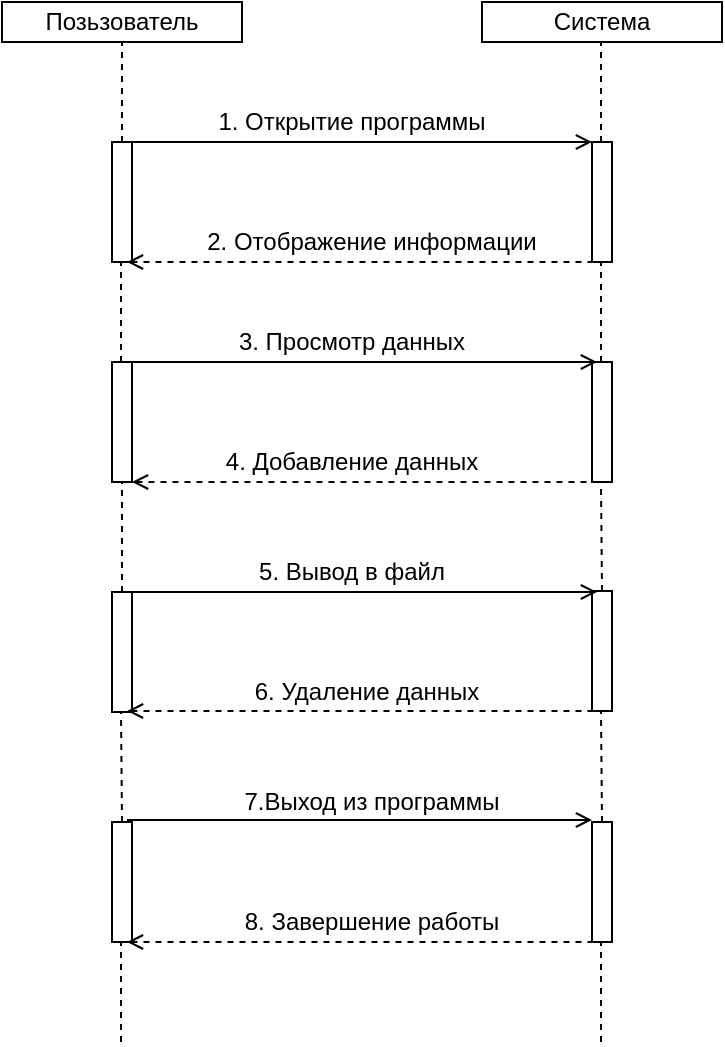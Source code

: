 <mxfile version="14.8.2" type="device"><diagram id="zJwN-kjzn2a9MhHbbjcT" name="Страница 1"><mxGraphModel dx="734" dy="733" grid="1" gridSize="10" guides="1" tooltips="1" connect="1" arrows="1" fold="1" page="1" pageScale="1" pageWidth="827" pageHeight="1169" math="0" shadow="0"><root><mxCell id="0"/><mxCell id="1" parent="0"/><mxCell id="q1aqlphXVbWllGJ72HQT-41" value="" style="rounded=0;whiteSpace=wrap;html=1;" vertex="1" parent="1"><mxGeometry x="315" y="360" width="10" height="60" as="geometry"/></mxCell><mxCell id="q1aqlphXVbWllGJ72HQT-42" value="Система" style="rounded=0;whiteSpace=wrap;html=1;" vertex="1" parent="1"><mxGeometry x="500" y="290" width="120" height="20" as="geometry"/></mxCell><mxCell id="q1aqlphXVbWllGJ72HQT-43" value="Позьзователь" style="rounded=0;whiteSpace=wrap;html=1;" vertex="1" parent="1"><mxGeometry x="260" y="290" width="120" height="20" as="geometry"/></mxCell><mxCell id="q1aqlphXVbWllGJ72HQT-44" value="" style="rounded=0;whiteSpace=wrap;html=1;" vertex="1" parent="1"><mxGeometry x="555" y="360" width="10" height="60" as="geometry"/></mxCell><mxCell id="q1aqlphXVbWllGJ72HQT-45" value="" style="rounded=0;whiteSpace=wrap;html=1;" vertex="1" parent="1"><mxGeometry x="315" y="470" width="10" height="60" as="geometry"/></mxCell><mxCell id="q1aqlphXVbWllGJ72HQT-46" value="" style="rounded=0;whiteSpace=wrap;html=1;" vertex="1" parent="1"><mxGeometry x="555" y="470" width="10" height="60" as="geometry"/></mxCell><mxCell id="q1aqlphXVbWllGJ72HQT-47" value="" style="rounded=0;whiteSpace=wrap;html=1;" vertex="1" parent="1"><mxGeometry x="315" y="585" width="10" height="60" as="geometry"/></mxCell><mxCell id="q1aqlphXVbWllGJ72HQT-48" value="" style="rounded=0;whiteSpace=wrap;html=1;" vertex="1" parent="1"><mxGeometry x="555" y="584.5" width="10" height="60" as="geometry"/></mxCell><mxCell id="q1aqlphXVbWllGJ72HQT-49" value="" style="rounded=0;whiteSpace=wrap;html=1;" vertex="1" parent="1"><mxGeometry x="315" y="700" width="10" height="60" as="geometry"/></mxCell><mxCell id="q1aqlphXVbWllGJ72HQT-50" value="" style="rounded=0;whiteSpace=wrap;html=1;" vertex="1" parent="1"><mxGeometry x="555" y="700" width="10" height="60" as="geometry"/></mxCell><mxCell id="q1aqlphXVbWllGJ72HQT-52" value="" style="endArrow=open;html=1;entryX=0;entryY=0;entryDx=0;entryDy=0;exitX=0.75;exitY=0;exitDx=0;exitDy=0;endFill=0;" edge="1" parent="1" source="q1aqlphXVbWllGJ72HQT-41" target="q1aqlphXVbWllGJ72HQT-44"><mxGeometry width="50" height="50" relative="1" as="geometry"><mxPoint x="370" y="500" as="sourcePoint"/><mxPoint x="420" y="450" as="targetPoint"/></mxGeometry></mxCell><mxCell id="q1aqlphXVbWllGJ72HQT-53" value="" style="endArrow=none;dashed=1;html=1;exitX=0.75;exitY=1;exitDx=0;exitDy=0;entryX=0;entryY=1;entryDx=0;entryDy=0;startArrow=open;startFill=0;" edge="1" parent="1" source="q1aqlphXVbWllGJ72HQT-41" target="q1aqlphXVbWllGJ72HQT-44"><mxGeometry width="50" height="50" relative="1" as="geometry"><mxPoint x="370" y="500" as="sourcePoint"/><mxPoint x="420" y="450" as="targetPoint"/></mxGeometry></mxCell><mxCell id="q1aqlphXVbWllGJ72HQT-54" value="" style="endArrow=open;html=1;entryX=0;entryY=0;entryDx=0;entryDy=0;exitX=0.75;exitY=0;exitDx=0;exitDy=0;endFill=0;" edge="1" parent="1"><mxGeometry width="50" height="50" relative="1" as="geometry"><mxPoint x="322.5" y="699" as="sourcePoint"/><mxPoint x="555" y="699" as="targetPoint"/></mxGeometry></mxCell><mxCell id="q1aqlphXVbWllGJ72HQT-55" value="" style="endArrow=open;html=1;entryX=0;entryY=0;entryDx=0;entryDy=0;exitX=0.75;exitY=0;exitDx=0;exitDy=0;endFill=0;" edge="1" parent="1"><mxGeometry width="50" height="50" relative="1" as="geometry"><mxPoint x="325" y="585" as="sourcePoint"/><mxPoint x="557.5" y="585" as="targetPoint"/></mxGeometry></mxCell><mxCell id="q1aqlphXVbWllGJ72HQT-56" value="" style="endArrow=open;html=1;entryX=0;entryY=0;entryDx=0;entryDy=0;exitX=0.75;exitY=0;exitDx=0;exitDy=0;endFill=0;" edge="1" parent="1"><mxGeometry width="50" height="50" relative="1" as="geometry"><mxPoint x="325" y="470" as="sourcePoint"/><mxPoint x="557.5" y="470" as="targetPoint"/></mxGeometry></mxCell><mxCell id="q1aqlphXVbWllGJ72HQT-57" value="" style="endArrow=none;dashed=1;html=1;exitX=0.75;exitY=1;exitDx=0;exitDy=0;entryX=0;entryY=1;entryDx=0;entryDy=0;startArrow=open;startFill=0;" edge="1" parent="1"><mxGeometry width="50" height="50" relative="1" as="geometry"><mxPoint x="325" y="530" as="sourcePoint"/><mxPoint x="557.5" y="530" as="targetPoint"/></mxGeometry></mxCell><mxCell id="q1aqlphXVbWllGJ72HQT-58" value="" style="endArrow=none;dashed=1;html=1;exitX=0.75;exitY=1;exitDx=0;exitDy=0;entryX=0;entryY=1;entryDx=0;entryDy=0;startArrow=open;startFill=0;" edge="1" parent="1"><mxGeometry width="50" height="50" relative="1" as="geometry"><mxPoint x="322.5" y="644.5" as="sourcePoint"/><mxPoint x="555" y="644.5" as="targetPoint"/></mxGeometry></mxCell><mxCell id="q1aqlphXVbWllGJ72HQT-59" value="" style="endArrow=none;dashed=1;html=1;exitX=0.75;exitY=1;exitDx=0;exitDy=0;entryX=0;entryY=1;entryDx=0;entryDy=0;startArrow=open;startFill=0;" edge="1" parent="1"><mxGeometry width="50" height="50" relative="1" as="geometry"><mxPoint x="322.5" y="760" as="sourcePoint"/><mxPoint x="555" y="760" as="targetPoint"/></mxGeometry></mxCell><mxCell id="q1aqlphXVbWllGJ72HQT-60" value="" style="endArrow=none;dashed=1;html=1;entryX=0.5;entryY=1;entryDx=0;entryDy=0;exitX=0.5;exitY=0;exitDx=0;exitDy=0;" edge="1" parent="1" source="q1aqlphXVbWllGJ72HQT-41" target="q1aqlphXVbWllGJ72HQT-43"><mxGeometry width="50" height="50" relative="1" as="geometry"><mxPoint x="370" y="500" as="sourcePoint"/><mxPoint x="420" y="450" as="targetPoint"/></mxGeometry></mxCell><mxCell id="q1aqlphXVbWllGJ72HQT-61" value="" style="endArrow=none;dashed=1;html=1;entryX=0.5;entryY=1;entryDx=0;entryDy=0;exitX=0.5;exitY=0;exitDx=0;exitDy=0;" edge="1" parent="1"><mxGeometry width="50" height="50" relative="1" as="geometry"><mxPoint x="559.5" y="360" as="sourcePoint"/><mxPoint x="559.5" y="310" as="targetPoint"/></mxGeometry></mxCell><mxCell id="q1aqlphXVbWllGJ72HQT-62" value="" style="endArrow=none;dashed=1;html=1;entryX=0.5;entryY=1;entryDx=0;entryDy=0;exitX=0.5;exitY=0;exitDx=0;exitDy=0;" edge="1" parent="1"><mxGeometry width="50" height="50" relative="1" as="geometry"><mxPoint x="319.5" y="470" as="sourcePoint"/><mxPoint x="319.5" y="420" as="targetPoint"/></mxGeometry></mxCell><mxCell id="q1aqlphXVbWllGJ72HQT-63" value="" style="endArrow=none;dashed=1;html=1;entryX=0.5;entryY=1;entryDx=0;entryDy=0;exitX=0.5;exitY=0;exitDx=0;exitDy=0;" edge="1" parent="1"><mxGeometry width="50" height="50" relative="1" as="geometry"><mxPoint x="559.5" y="470" as="sourcePoint"/><mxPoint x="559.5" y="420" as="targetPoint"/></mxGeometry></mxCell><mxCell id="q1aqlphXVbWllGJ72HQT-64" value="" style="endArrow=none;dashed=1;html=1;entryX=0.5;entryY=1;entryDx=0;entryDy=0;" edge="1" parent="1" target="q1aqlphXVbWllGJ72HQT-45"><mxGeometry width="50" height="50" relative="1" as="geometry"><mxPoint x="320" y="585" as="sourcePoint"/><mxPoint x="319.5" y="535" as="targetPoint"/></mxGeometry></mxCell><mxCell id="q1aqlphXVbWllGJ72HQT-65" value="" style="endArrow=none;dashed=1;html=1;entryX=0.5;entryY=1;entryDx=0;entryDy=0;exitX=0.5;exitY=0;exitDx=0;exitDy=0;" edge="1" parent="1" source="q1aqlphXVbWllGJ72HQT-48"><mxGeometry width="50" height="50" relative="1" as="geometry"><mxPoint x="559.5" y="580" as="sourcePoint"/><mxPoint x="559.5" y="530" as="targetPoint"/></mxGeometry></mxCell><mxCell id="q1aqlphXVbWllGJ72HQT-66" value="" style="endArrow=none;dashed=1;html=1;entryX=0.5;entryY=1;entryDx=0;entryDy=0;exitX=0.5;exitY=0;exitDx=0;exitDy=0;" edge="1" parent="1" source="q1aqlphXVbWllGJ72HQT-49"><mxGeometry width="50" height="50" relative="1" as="geometry"><mxPoint x="319.5" y="695" as="sourcePoint"/><mxPoint x="319.5" y="645" as="targetPoint"/></mxGeometry></mxCell><mxCell id="q1aqlphXVbWllGJ72HQT-67" value="" style="endArrow=none;dashed=1;html=1;entryX=0.5;entryY=1;entryDx=0;entryDy=0;exitX=0.5;exitY=0;exitDx=0;exitDy=0;" edge="1" parent="1" source="q1aqlphXVbWllGJ72HQT-50"><mxGeometry width="50" height="50" relative="1" as="geometry"><mxPoint x="559.5" y="695" as="sourcePoint"/><mxPoint x="559.5" y="645" as="targetPoint"/></mxGeometry></mxCell><mxCell id="q1aqlphXVbWllGJ72HQT-68" value="" style="endArrow=none;dashed=1;html=1;entryX=0.5;entryY=1;entryDx=0;entryDy=0;exitX=0.5;exitY=0;exitDx=0;exitDy=0;" edge="1" parent="1"><mxGeometry width="50" height="50" relative="1" as="geometry"><mxPoint x="319.5" y="810" as="sourcePoint"/><mxPoint x="319.5" y="760" as="targetPoint"/></mxGeometry></mxCell><mxCell id="q1aqlphXVbWllGJ72HQT-69" value="" style="endArrow=none;dashed=1;html=1;entryX=0.5;entryY=1;entryDx=0;entryDy=0;exitX=0.5;exitY=0;exitDx=0;exitDy=0;" edge="1" parent="1"><mxGeometry width="50" height="50" relative="1" as="geometry"><mxPoint x="559.5" y="810" as="sourcePoint"/><mxPoint x="559.5" y="760" as="targetPoint"/></mxGeometry></mxCell><mxCell id="q1aqlphXVbWllGJ72HQT-71" value="1. Открытие программы" style="text;html=1;strokeColor=none;fillColor=none;align=center;verticalAlign=middle;whiteSpace=wrap;rounded=0;" vertex="1" parent="1"><mxGeometry x="350" y="340" width="170" height="20" as="geometry"/></mxCell><mxCell id="q1aqlphXVbWllGJ72HQT-72" value="2. Отображение информации" style="text;html=1;strokeColor=none;fillColor=none;align=center;verticalAlign=middle;whiteSpace=wrap;rounded=0;" vertex="1" parent="1"><mxGeometry x="360" y="400" width="170" height="20" as="geometry"/></mxCell><mxCell id="q1aqlphXVbWllGJ72HQT-73" value="3. Просмотр данных" style="text;html=1;strokeColor=none;fillColor=none;align=center;verticalAlign=middle;whiteSpace=wrap;rounded=0;" vertex="1" parent="1"><mxGeometry x="370" y="450" width="130" height="20" as="geometry"/></mxCell><mxCell id="q1aqlphXVbWllGJ72HQT-74" value="4. Добавление данных" style="text;html=1;strokeColor=none;fillColor=none;align=center;verticalAlign=middle;whiteSpace=wrap;rounded=0;" vertex="1" parent="1"><mxGeometry x="360" y="510" width="150" height="20" as="geometry"/></mxCell><mxCell id="q1aqlphXVbWllGJ72HQT-75" value="5. Вывод в файл" style="text;html=1;strokeColor=none;fillColor=none;align=center;verticalAlign=middle;whiteSpace=wrap;rounded=0;" vertex="1" parent="1"><mxGeometry x="370" y="565" width="130" height="20" as="geometry"/></mxCell><mxCell id="q1aqlphXVbWllGJ72HQT-77" value="6. Удаление данных" style="text;html=1;strokeColor=none;fillColor=none;align=center;verticalAlign=middle;whiteSpace=wrap;rounded=0;" vertex="1" parent="1"><mxGeometry x="365" y="624.5" width="155" height="20" as="geometry"/></mxCell><mxCell id="q1aqlphXVbWllGJ72HQT-78" value="7.Выход из программы" style="text;html=1;strokeColor=none;fillColor=none;align=center;verticalAlign=middle;whiteSpace=wrap;rounded=0;" vertex="1" parent="1"><mxGeometry x="365" y="680" width="160" height="20" as="geometry"/></mxCell><mxCell id="q1aqlphXVbWllGJ72HQT-79" value="8. Завершение работы" style="text;html=1;strokeColor=none;fillColor=none;align=center;verticalAlign=middle;whiteSpace=wrap;rounded=0;" vertex="1" parent="1"><mxGeometry x="365" y="740" width="160" height="20" as="geometry"/></mxCell></root></mxGraphModel></diagram></mxfile>